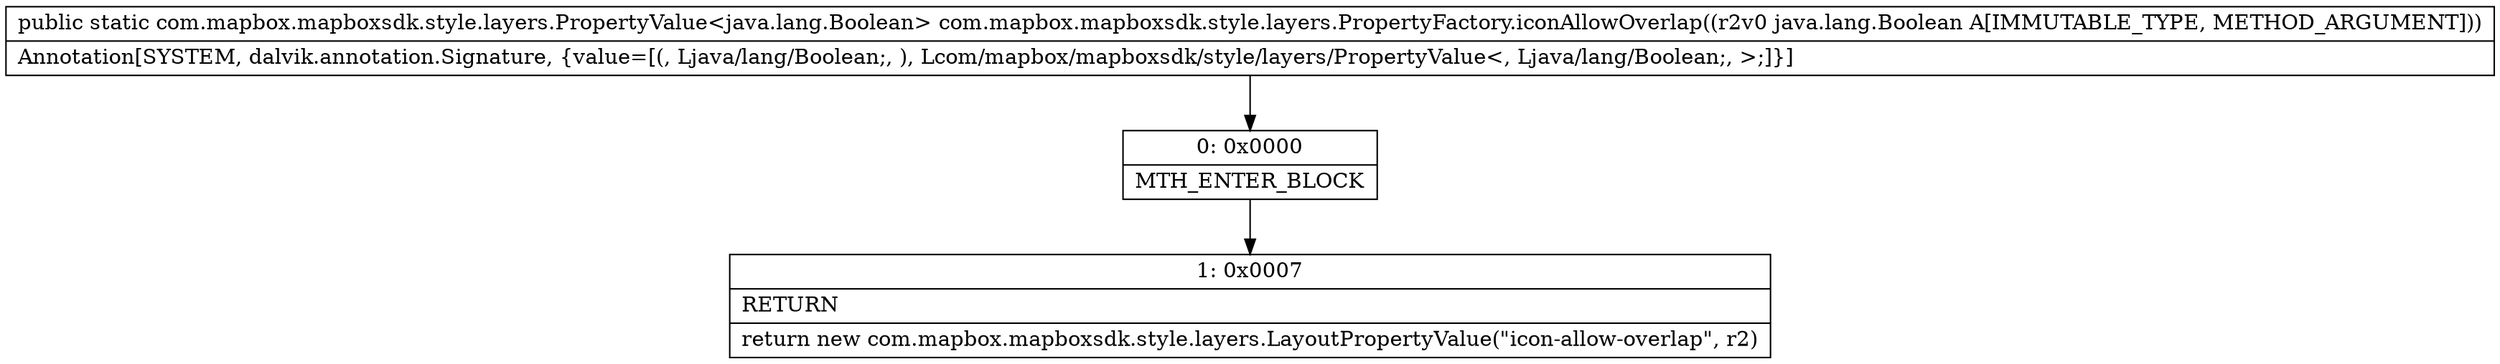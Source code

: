 digraph "CFG forcom.mapbox.mapboxsdk.style.layers.PropertyFactory.iconAllowOverlap(Ljava\/lang\/Boolean;)Lcom\/mapbox\/mapboxsdk\/style\/layers\/PropertyValue;" {
Node_0 [shape=record,label="{0\:\ 0x0000|MTH_ENTER_BLOCK\l}"];
Node_1 [shape=record,label="{1\:\ 0x0007|RETURN\l|return new com.mapbox.mapboxsdk.style.layers.LayoutPropertyValue(\"icon\-allow\-overlap\", r2)\l}"];
MethodNode[shape=record,label="{public static com.mapbox.mapboxsdk.style.layers.PropertyValue\<java.lang.Boolean\> com.mapbox.mapboxsdk.style.layers.PropertyFactory.iconAllowOverlap((r2v0 java.lang.Boolean A[IMMUTABLE_TYPE, METHOD_ARGUMENT]))  | Annotation[SYSTEM, dalvik.annotation.Signature, \{value=[(, Ljava\/lang\/Boolean;, ), Lcom\/mapbox\/mapboxsdk\/style\/layers\/PropertyValue\<, Ljava\/lang\/Boolean;, \>;]\}]\l}"];
MethodNode -> Node_0;
Node_0 -> Node_1;
}

